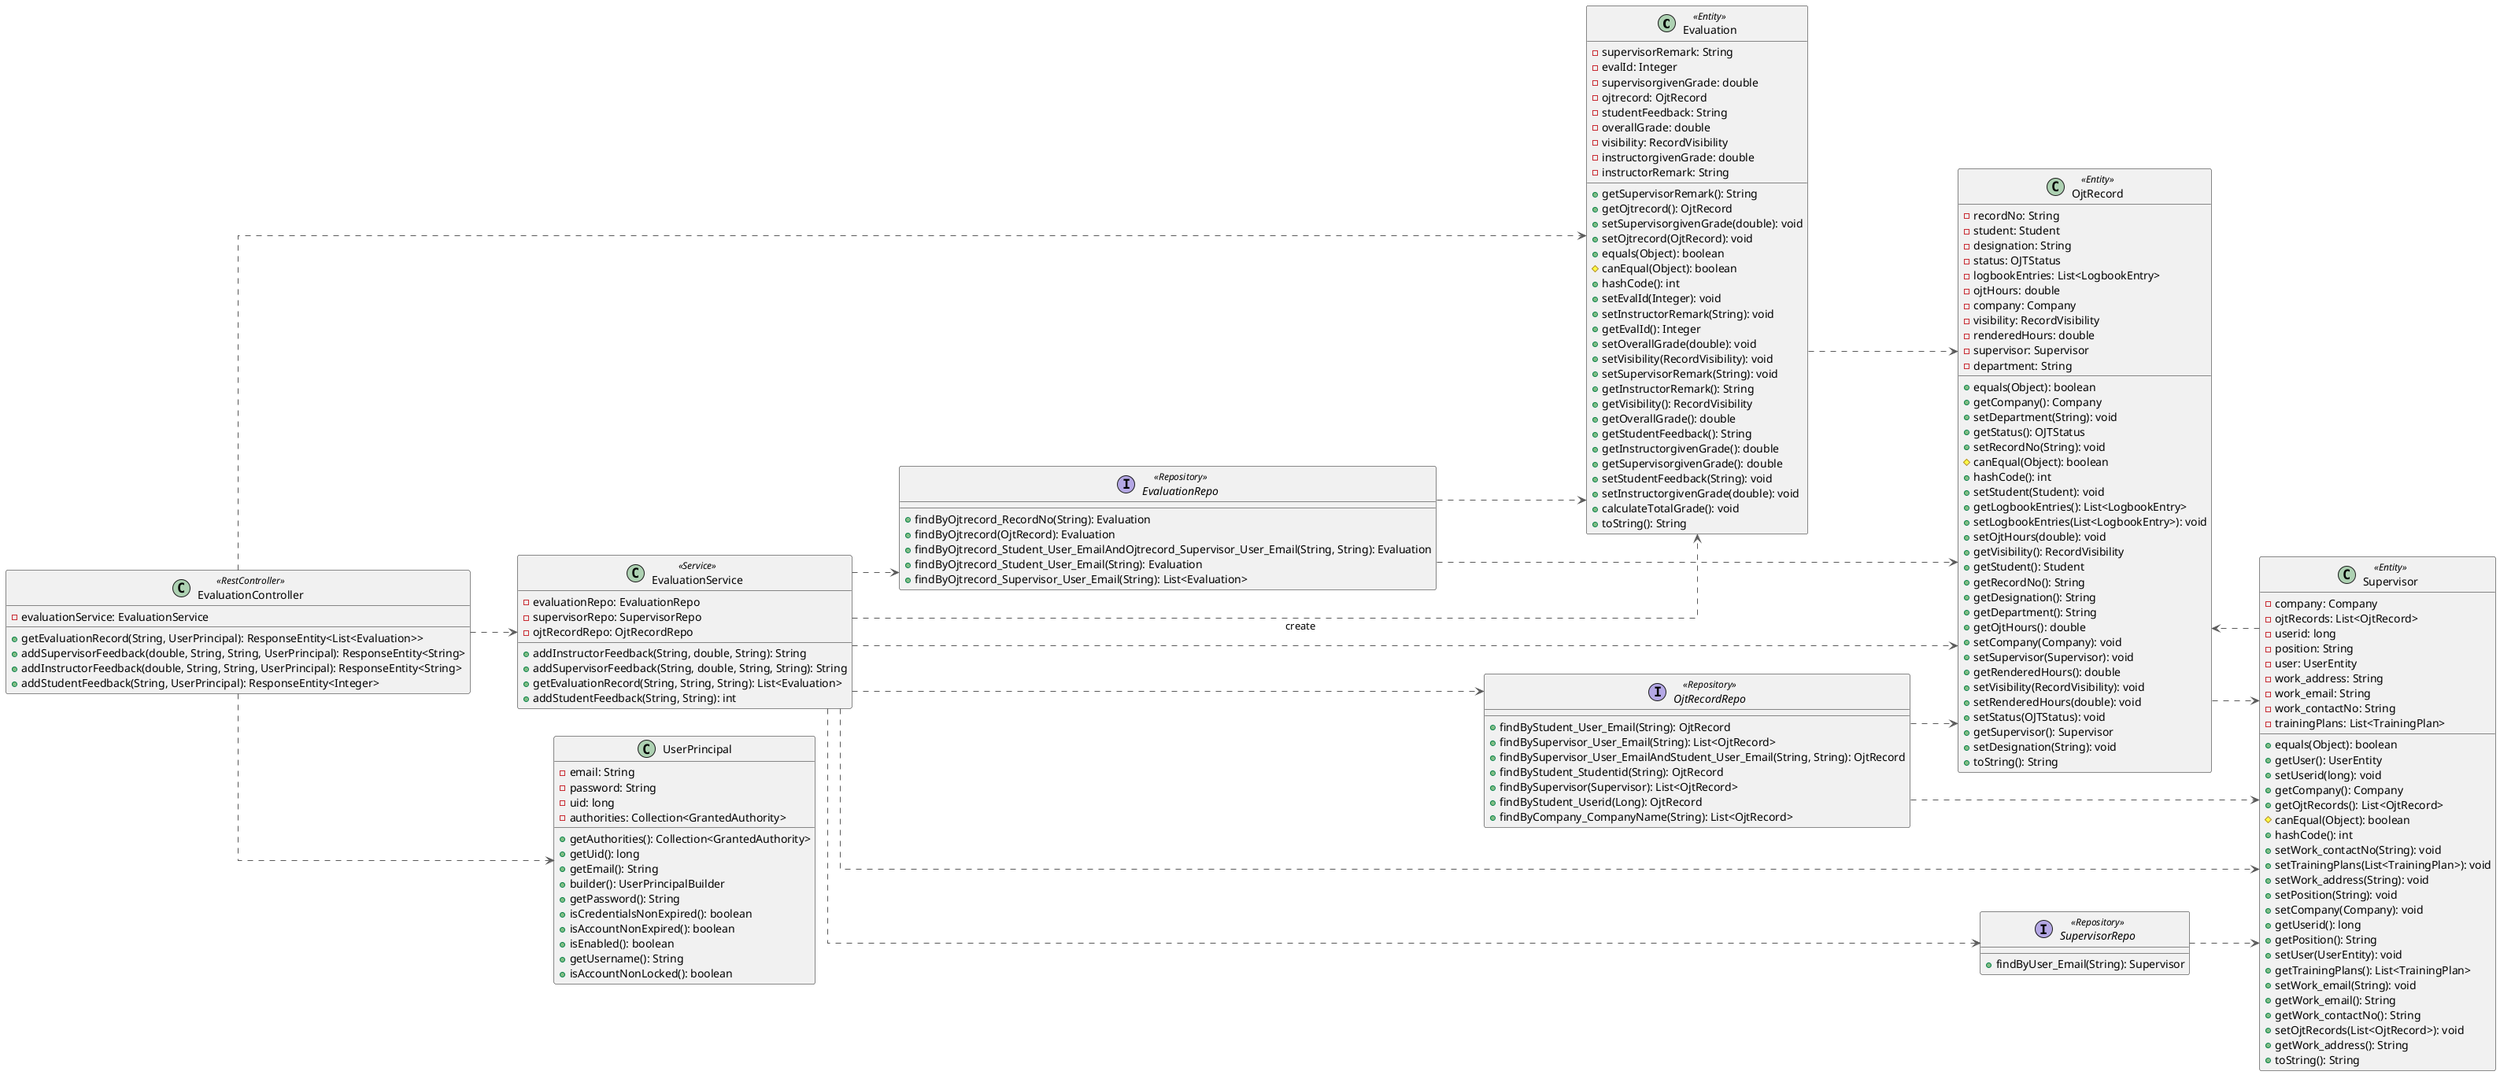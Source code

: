 @startuml
left to right direction
skinparam linetype ortho

class Evaluation << Entity >> {
  - supervisorRemark: String
  - evalId: Integer
  - supervisorgivenGrade: double
  - ojtrecord: OjtRecord
  - studentFeedback: String
  - overallGrade: double
  - visibility: RecordVisibility
  - instructorgivenGrade: double
  - instructorRemark: String
  + getSupervisorRemark(): String
  + getOjtrecord(): OjtRecord
  + setSupervisorgivenGrade(double): void
  + setOjtrecord(OjtRecord): void
  + equals(Object): boolean
  # canEqual(Object): boolean
  + hashCode(): int
  + setEvalId(Integer): void
  + setInstructorRemark(String): void
  + getEvalId(): Integer
  + setOverallGrade(double): void
  + setVisibility(RecordVisibility): void
  + setSupervisorRemark(String): void
  + getInstructorRemark(): String
  + getVisibility(): RecordVisibility
  + getOverallGrade(): double
  + getStudentFeedback(): String
  + getInstructorgivenGrade(): double
  + getSupervisorgivenGrade(): double
  + setStudentFeedback(String): void
  + setInstructorgivenGrade(double): void
  + calculateTotalGrade(): void
  + toString(): String
}
class EvaluationController << RestController >> {
  - evaluationService: EvaluationService
  + getEvaluationRecord(String, UserPrincipal): ResponseEntity<List<Evaluation>>
  + addSupervisorFeedback(double, String, String, UserPrincipal): ResponseEntity<String>
  + addInstructorFeedback(double, String, String, UserPrincipal): ResponseEntity<String>
  + addStudentFeedback(String, UserPrincipal): ResponseEntity<Integer>
}
interface EvaluationRepo << Repository>> {
  + findByOjtrecord_RecordNo(String): Evaluation
  + findByOjtrecord(OjtRecord): Evaluation
  + findByOjtrecord_Student_User_EmailAndOjtrecord_Supervisor_User_Email(String, String): Evaluation
  + findByOjtrecord_Student_User_Email(String): Evaluation
  + findByOjtrecord_Supervisor_User_Email(String): List<Evaluation>
}
class EvaluationService << Service >> {
  - evaluationRepo: EvaluationRepo
  - supervisorRepo: SupervisorRepo
  - ojtRecordRepo: OjtRecordRepo
  + addInstructorFeedback(String, double, String): String
  + addSupervisorFeedback(String, double, String, String): String
  + getEvaluationRecord(String, String, String): List<Evaluation>
  + addStudentFeedback(String, String): int
}
class OjtRecord << Entity >> {
  - recordNo: String
  - student: Student
  - designation: String
  - status: OJTStatus
  - logbookEntries: List<LogbookEntry>
  - ojtHours: double
  - company: Company
  - visibility: RecordVisibility
  - renderedHours: double
  - supervisor: Supervisor
  - department: String
  + equals(Object): boolean
  + getCompany(): Company
  + setDepartment(String): void
  + getStatus(): OJTStatus
  + setRecordNo(String): void
  # canEqual(Object): boolean
  + hashCode(): int
  + setStudent(Student): void
  + getLogbookEntries(): List<LogbookEntry>
  + setLogbookEntries(List<LogbookEntry>): void
  + setOjtHours(double): void
  + getVisibility(): RecordVisibility
  + getStudent(): Student
  + getRecordNo(): String
  + getDesignation(): String
  + getDepartment(): String
  + getOjtHours(): double
  + setCompany(Company): void
  + setSupervisor(Supervisor): void
  + getRenderedHours(): double
  + setVisibility(RecordVisibility): void
  + setRenderedHours(double): void
  + setStatus(OJTStatus): void
  + getSupervisor(): Supervisor
  + setDesignation(String): void
  + toString(): String
}
interface OjtRecordRepo << Repository>> {
  + findByStudent_User_Email(String): OjtRecord
  + findBySupervisor_User_Email(String): List<OjtRecord>
  + findBySupervisor_User_EmailAndStudent_User_Email(String, String): OjtRecord
  + findByStudent_Studentid(String): OjtRecord
  + findBySupervisor(Supervisor): List<OjtRecord>
  + findByStudent_Userid(Long): OjtRecord
  + findByCompany_CompanyName(String): List<OjtRecord>
}
class Supervisor << Entity >> {
  - company: Company
  - ojtRecords: List<OjtRecord>
  - userid: long
  - position: String
  - user: UserEntity
  - work_address: String
  - work_email: String
  - work_contactNo: String
  - trainingPlans: List<TrainingPlan>
  + equals(Object): boolean
  + getUser(): UserEntity
  + setUserid(long): void
  + getCompany(): Company
  + getOjtRecords(): List<OjtRecord>
  # canEqual(Object): boolean
  + hashCode(): int
  + setWork_contactNo(String): void
  + setTrainingPlans(List<TrainingPlan>): void
  + setWork_address(String): void
  + setPosition(String): void
  + setCompany(Company): void
  + getUserid(): long
  + getPosition(): String
  + setUser(UserEntity): void
  + getTrainingPlans(): List<TrainingPlan>
  + setWork_email(String): void
  + getWork_email(): String
  + getWork_contactNo(): String
  + setOjtRecords(List<OjtRecord>): void
  + getWork_address(): String
  + toString(): String
}
interface SupervisorRepo << Repository>> {
  + findByUser_Email(String): Supervisor
}
class UserPrincipal {
  - email: String
  - password: String
  - uid: long
  - authorities: Collection<GrantedAuthority>
  + getAuthorities(): Collection<GrantedAuthority>
  + getUid(): long
  + getEmail(): String
  + builder(): UserPrincipalBuilder
  + getPassword(): String
  + isCredentialsNonExpired(): boolean
  + isAccountNonExpired(): boolean
  + isEnabled(): boolean
  + getUsername(): String
  + isAccountNonLocked(): boolean
}

Evaluation            -[#595959,dashed]->  OjtRecord
EvaluationController  -[#595959,dashed]->  Evaluation
EvaluationController  -[#595959,dashed]->  EvaluationService
EvaluationController  -[#595959,dashed]->  UserPrincipal
EvaluationRepo        -[#595959,dashed]->  Evaluation
EvaluationRepo        -[#595959,dashed]->  OjtRecord
EvaluationService     -[#595959,dashed]->  Evaluation           : "«create»"
EvaluationService     -[#595959,dashed]->  EvaluationRepo
EvaluationService     -[#595959,dashed]->  OjtRecord
EvaluationService     -[#595959,dashed]->  OjtRecordRepo
EvaluationService     -[#595959,dashed]->  Supervisor
EvaluationService     -[#595959,dashed]->  SupervisorRepo
OjtRecord             -[#595959,dashed]->  Supervisor
OjtRecordRepo         -[#595959,dashed]->  OjtRecord
OjtRecordRepo         -[#595959,dashed]->  Supervisor
Supervisor            -[#595959,dashed]->  OjtRecord
SupervisorRepo        -[#595959,dashed]->  Supervisor
@enduml